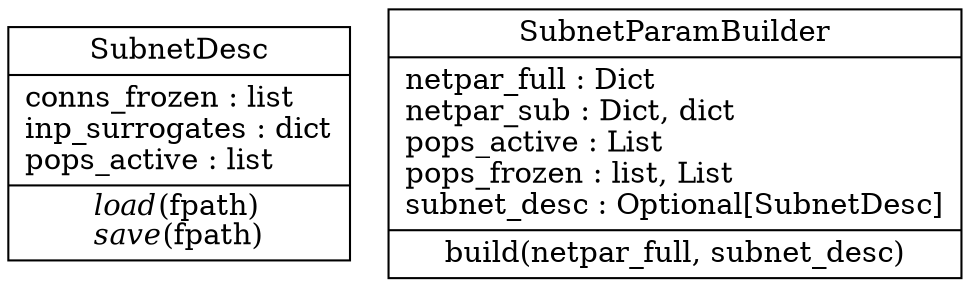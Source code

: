digraph "classes_subnet_tuner" {
rankdir=BT
charset="utf-8"
"subnet_tuner.subnet_par_builder.SubnetDesc" [color="black", fontcolor="black", label=<{SubnetDesc|conns_frozen : list<br ALIGN="LEFT"/>inp_surrogates : dict<br ALIGN="LEFT"/>pops_active : list<br ALIGN="LEFT"/>|<I>load</I>(fpath)<br ALIGN="LEFT"/><I>save</I>(fpath)<br ALIGN="LEFT"/>}>, shape="record", style="solid"];
"subnet_tuner.subnet_par_builder.SubnetParamBuilder" [color="black", fontcolor="black", label=<{SubnetParamBuilder|netpar_full : Dict<br ALIGN="LEFT"/>netpar_sub : Dict, dict<br ALIGN="LEFT"/>pops_active : List<br ALIGN="LEFT"/>pops_frozen : list, List<br ALIGN="LEFT"/>subnet_desc : Optional[SubnetDesc]<br ALIGN="LEFT"/>|build(netpar_full, subnet_desc)<br ALIGN="LEFT"/>}>, shape="record", style="solid"];
}
